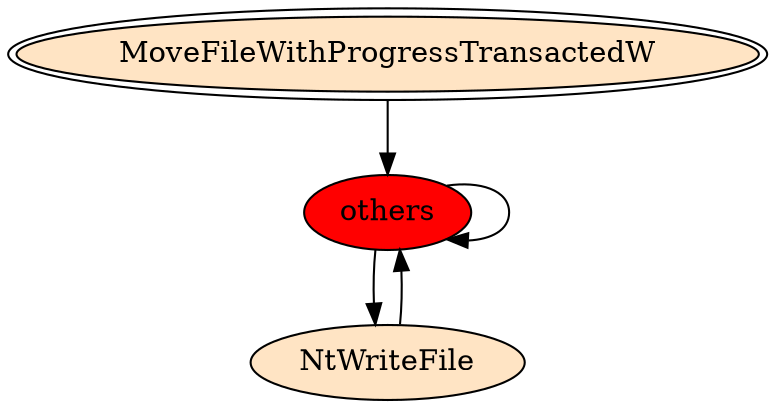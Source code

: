 digraph "./REPORTS/3926/API_PER_CATEGORY/MoveFile.exe_3312_Files and I_O (Local file system)_API_per_Category_Transition_Matrix" {
	MoveFileWithProgressTransactedW [label=MoveFileWithProgressTransactedW fillcolor=bisque peripheries=2 style=filled]
	others [label=others fillcolor=red style=filled]
	MoveFileWithProgressTransactedW -> others [label=""]
	others -> others [label=""]
	NtWriteFile [label=NtWriteFile fillcolor=bisque style=filled]
	others -> NtWriteFile [label=""]
	NtWriteFile -> others [label=""]
}

